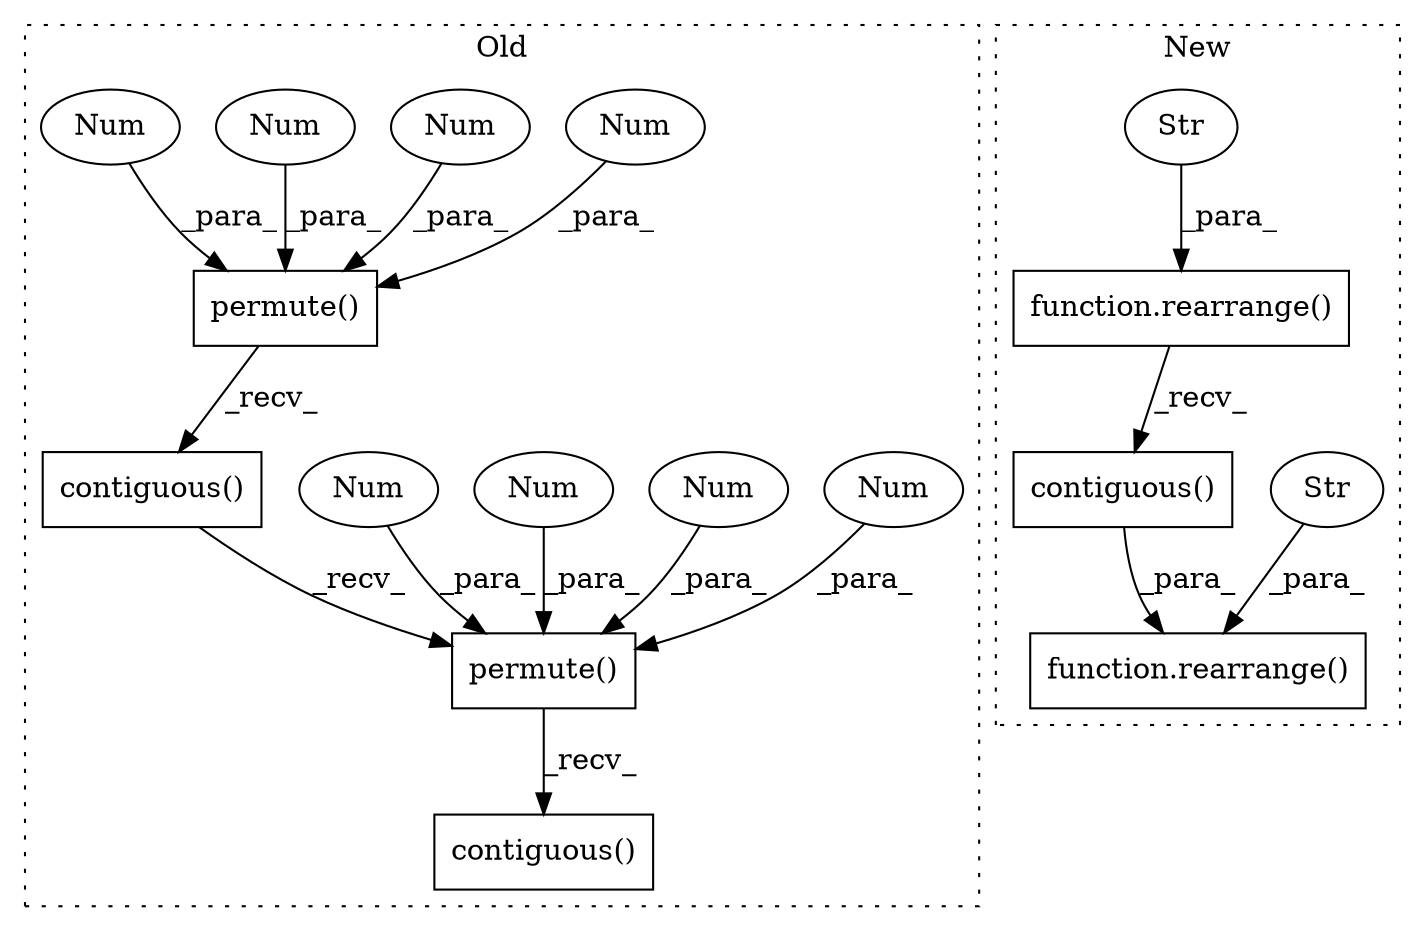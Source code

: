 digraph G {
subgraph cluster0 {
1 [label="contiguous()" a="75" s="5111" l="36" shape="box"];
7 [label="permute()" a="75" s="5111,5133" l="12,1" shape="box"];
8 [label="Num" a="76" s="5129" l="1" shape="ellipse"];
9 [label="permute()" a="75" s="3250,3270" l="10,1" shape="box"];
10 [label="Num" a="76" s="5132" l="1" shape="ellipse"];
11 [label="Num" a="76" s="5126" l="1" shape="ellipse"];
12 [label="Num" a="76" s="5123" l="1" shape="ellipse"];
13 [label="Num" a="76" s="3260" l="1" shape="ellipse"];
14 [label="Num" a="76" s="3266" l="1" shape="ellipse"];
15 [label="Num" a="76" s="3269" l="1" shape="ellipse"];
16 [label="Num" a="76" s="3263" l="1" shape="ellipse"];
17 [label="contiguous()" a="75" s="3250" l="34" shape="box"];
label = "Old";
style="dotted";
}
subgraph cluster1 {
2 [label="function.rearrange()" a="75" s="5146,5181" l="10,1" shape="box"];
3 [label="Str" a="66" s="5161" l="20" shape="ellipse"];
4 [label="function.rearrange()" a="75" s="3272,3305" l="10,1" shape="box"];
5 [label="Str" a="66" s="3285" l="20" shape="ellipse"];
6 [label="contiguous()" a="75" s="3272" l="47" shape="box"];
label = "New";
style="dotted";
}
3 -> 2 [label="_para_"];
4 -> 6 [label="_recv_"];
5 -> 4 [label="_para_"];
6 -> 2 [label="_para_"];
7 -> 1 [label="_recv_"];
8 -> 7 [label="_para_"];
9 -> 17 [label="_recv_"];
10 -> 7 [label="_para_"];
11 -> 7 [label="_para_"];
12 -> 7 [label="_para_"];
13 -> 9 [label="_para_"];
14 -> 9 [label="_para_"];
15 -> 9 [label="_para_"];
16 -> 9 [label="_para_"];
17 -> 7 [label="_recv_"];
}